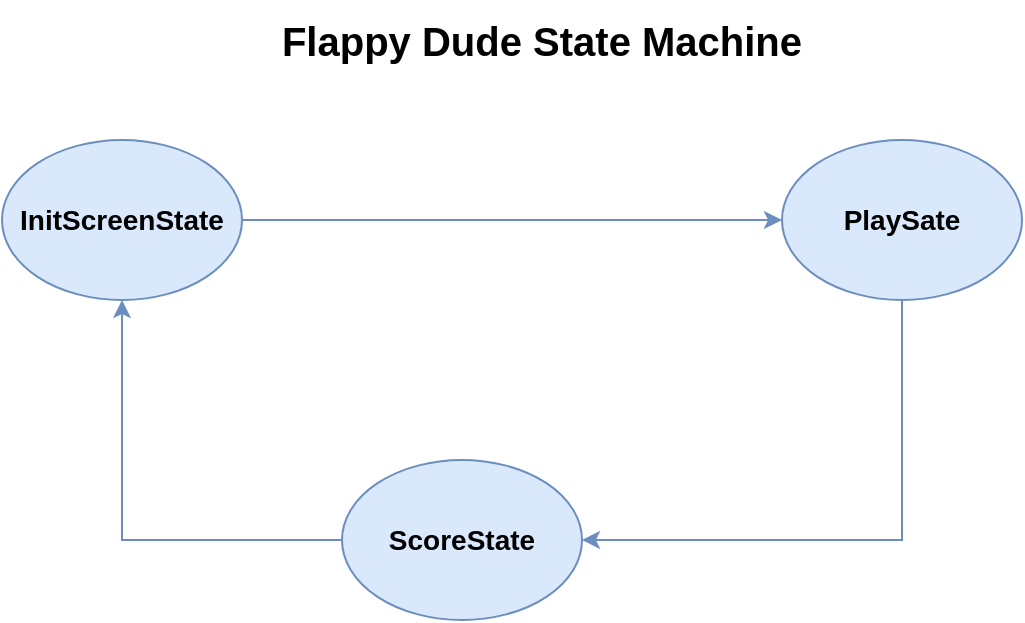 <mxfile version="14.1.8" type="device"><diagram id="5ZG8fuTpJTu9U1gYRZlG" name="Página-1"><mxGraphModel dx="1086" dy="846" grid="1" gridSize="10" guides="1" tooltips="1" connect="1" arrows="1" fold="1" page="1" pageScale="1" pageWidth="827" pageHeight="1169" math="0" shadow="0"><root><mxCell id="0"/><mxCell id="1" parent="0"/><mxCell id="xFE4MOuXqBUGSdjc2Kd4-1" value="&lt;b&gt;&lt;font style=&quot;font-size: 20px&quot;&gt;Flappy Dude State Machine&lt;/font&gt;&lt;/b&gt;" style="text;html=1;strokeColor=none;fillColor=none;align=center;verticalAlign=middle;whiteSpace=wrap;rounded=0;" vertex="1" parent="1"><mxGeometry x="300" y="170" width="280" height="40" as="geometry"/></mxCell><mxCell id="xFE4MOuXqBUGSdjc2Kd4-5" style="edgeStyle=orthogonalEdgeStyle;rounded=0;orthogonalLoop=1;jettySize=auto;html=1;fillColor=#dae8fc;strokeColor=#6c8ebf;" edge="1" parent="1" source="xFE4MOuXqBUGSdjc2Kd4-2" target="xFE4MOuXqBUGSdjc2Kd4-3"><mxGeometry relative="1" as="geometry"/></mxCell><mxCell id="xFE4MOuXqBUGSdjc2Kd4-2" value="" style="ellipse;whiteSpace=wrap;html=1;fillColor=#dae8fc;strokeColor=#6c8ebf;" vertex="1" parent="1"><mxGeometry x="170" y="240" width="120" height="80" as="geometry"/></mxCell><mxCell id="xFE4MOuXqBUGSdjc2Kd4-3" value="" style="ellipse;whiteSpace=wrap;html=1;fillColor=#dae8fc;strokeColor=#6c8ebf;" vertex="1" parent="1"><mxGeometry x="560" y="240" width="120" height="80" as="geometry"/></mxCell><mxCell id="xFE4MOuXqBUGSdjc2Kd4-7" style="edgeStyle=orthogonalEdgeStyle;rounded=0;orthogonalLoop=1;jettySize=auto;html=1;fillColor=#dae8fc;strokeColor=#6c8ebf;" edge="1" parent="1" source="xFE4MOuXqBUGSdjc2Kd4-4" target="xFE4MOuXqBUGSdjc2Kd4-2"><mxGeometry relative="1" as="geometry"/></mxCell><mxCell id="xFE4MOuXqBUGSdjc2Kd4-4" value="" style="ellipse;whiteSpace=wrap;html=1;fillColor=#dae8fc;strokeColor=#6c8ebf;" vertex="1" parent="1"><mxGeometry x="340" y="400" width="120" height="80" as="geometry"/></mxCell><mxCell id="xFE4MOuXqBUGSdjc2Kd4-8" value="InitScreenState" style="text;html=1;strokeColor=none;fillColor=none;align=center;verticalAlign=middle;whiteSpace=wrap;rounded=0;fontStyle=1;fontSize=14;" vertex="1" parent="1"><mxGeometry x="180" y="270" width="100" height="20" as="geometry"/></mxCell><mxCell id="xFE4MOuXqBUGSdjc2Kd4-9" value="PlaySate" style="text;html=1;strokeColor=none;fillColor=none;align=center;verticalAlign=middle;whiteSpace=wrap;rounded=0;fontStyle=1;fontSize=14;" vertex="1" parent="1"><mxGeometry x="590" y="270" width="60" height="20" as="geometry"/></mxCell><mxCell id="xFE4MOuXqBUGSdjc2Kd4-10" value="ScoreState" style="text;html=1;strokeColor=none;fillColor=none;align=center;verticalAlign=middle;whiteSpace=wrap;rounded=0;fontStyle=1;fontSize=14;" vertex="1" parent="1"><mxGeometry x="367" y="430" width="66" height="20" as="geometry"/></mxCell><mxCell id="xFE4MOuXqBUGSdjc2Kd4-11" style="edgeStyle=orthogonalEdgeStyle;rounded=0;orthogonalLoop=1;jettySize=auto;html=1;entryX=1;entryY=0.5;entryDx=0;entryDy=0;fillColor=#dae8fc;strokeColor=#6c8ebf;" edge="1" parent="1" target="xFE4MOuXqBUGSdjc2Kd4-4"><mxGeometry relative="1" as="geometry"><mxPoint x="620" y="320" as="sourcePoint"/><mxPoint x="500" y="440" as="targetPoint"/><Array as="points"><mxPoint x="620" y="440"/></Array></mxGeometry></mxCell></root></mxGraphModel></diagram></mxfile>